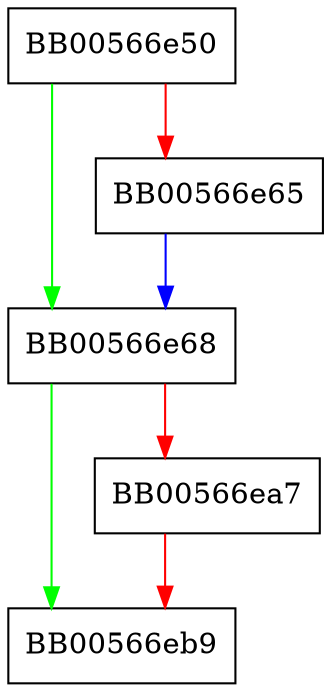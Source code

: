 digraph d2i_CMS_bio {
  node [shape="box"];
  graph [splines=ortho];
  BB00566e50 -> BB00566e68 [color="green"];
  BB00566e50 -> BB00566e65 [color="red"];
  BB00566e65 -> BB00566e68 [color="blue"];
  BB00566e68 -> BB00566eb9 [color="green"];
  BB00566e68 -> BB00566ea7 [color="red"];
  BB00566ea7 -> BB00566eb9 [color="red"];
}